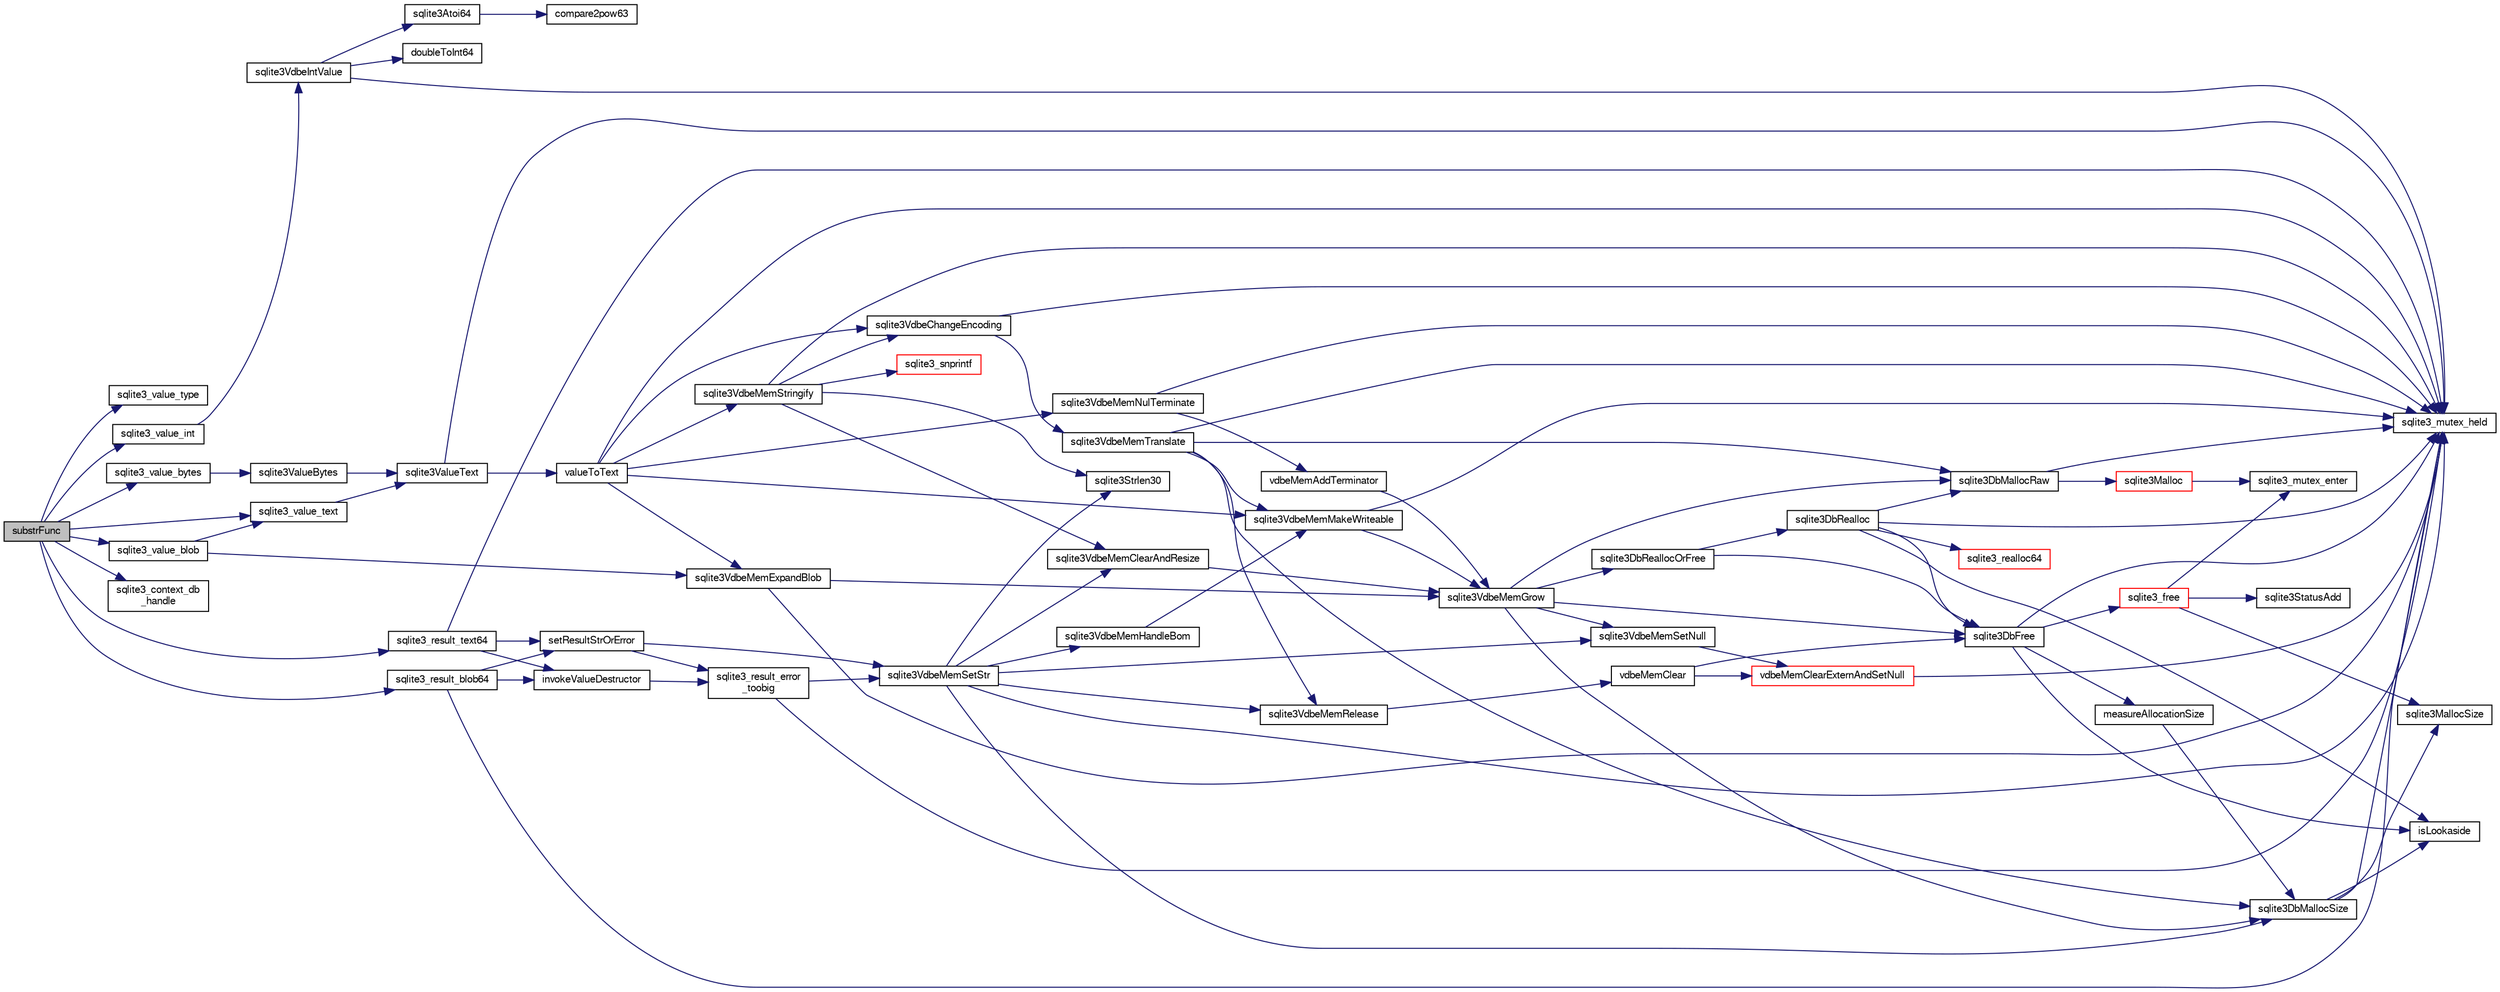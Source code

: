 digraph "substrFunc"
{
  edge [fontname="FreeSans",fontsize="10",labelfontname="FreeSans",labelfontsize="10"];
  node [fontname="FreeSans",fontsize="10",shape=record];
  rankdir="LR";
  Node831629 [label="substrFunc",height=0.2,width=0.4,color="black", fillcolor="grey75", style="filled", fontcolor="black"];
  Node831629 -> Node831630 [color="midnightblue",fontsize="10",style="solid",fontname="FreeSans"];
  Node831630 [label="sqlite3_value_type",height=0.2,width=0.4,color="black", fillcolor="white", style="filled",URL="$sqlite3_8c.html#ac5e91a982065a1ab220a43bbd18cfa60"];
  Node831629 -> Node831631 [color="midnightblue",fontsize="10",style="solid",fontname="FreeSans"];
  Node831631 [label="sqlite3_value_int",height=0.2,width=0.4,color="black", fillcolor="white", style="filled",URL="$sqlite3_8c.html#a5c6adf98772a341f3df5ccd5ff003245"];
  Node831631 -> Node831632 [color="midnightblue",fontsize="10",style="solid",fontname="FreeSans"];
  Node831632 [label="sqlite3VdbeIntValue",height=0.2,width=0.4,color="black", fillcolor="white", style="filled",URL="$sqlite3_8c.html#a3dc28e3bfdbecf81633c3697a3aacd45"];
  Node831632 -> Node831633 [color="midnightblue",fontsize="10",style="solid",fontname="FreeSans"];
  Node831633 [label="sqlite3_mutex_held",height=0.2,width=0.4,color="black", fillcolor="white", style="filled",URL="$sqlite3_8c.html#acf77da68932b6bc163c5e68547ecc3e7"];
  Node831632 -> Node831634 [color="midnightblue",fontsize="10",style="solid",fontname="FreeSans"];
  Node831634 [label="doubleToInt64",height=0.2,width=0.4,color="black", fillcolor="white", style="filled",URL="$sqlite3_8c.html#a85975c48e5a38f9b8c99b72eb72ebc44"];
  Node831632 -> Node831635 [color="midnightblue",fontsize="10",style="solid",fontname="FreeSans"];
  Node831635 [label="sqlite3Atoi64",height=0.2,width=0.4,color="black", fillcolor="white", style="filled",URL="$sqlite3_8c.html#a5b13083911b3dc0a0b54f43acc686a39"];
  Node831635 -> Node831636 [color="midnightblue",fontsize="10",style="solid",fontname="FreeSans"];
  Node831636 [label="compare2pow63",height=0.2,width=0.4,color="black", fillcolor="white", style="filled",URL="$sqlite3_8c.html#adcbebdd3f570175519922276b83132e0"];
  Node831629 -> Node831637 [color="midnightblue",fontsize="10",style="solid",fontname="FreeSans"];
  Node831637 [label="sqlite3_value_bytes",height=0.2,width=0.4,color="black", fillcolor="white", style="filled",URL="$sqlite3_8c.html#aee6da873358a81b4bbbe1284f157b146"];
  Node831637 -> Node831638 [color="midnightblue",fontsize="10",style="solid",fontname="FreeSans"];
  Node831638 [label="sqlite3ValueBytes",height=0.2,width=0.4,color="black", fillcolor="white", style="filled",URL="$sqlite3_8c.html#a2eac906bf499092dbbbfbb47ae75ad06"];
  Node831638 -> Node831639 [color="midnightblue",fontsize="10",style="solid",fontname="FreeSans"];
  Node831639 [label="sqlite3ValueText",height=0.2,width=0.4,color="black", fillcolor="white", style="filled",URL="$sqlite3_8c.html#ad567a94e52d1adf81f4857fdba00a59b"];
  Node831639 -> Node831633 [color="midnightblue",fontsize="10",style="solid",fontname="FreeSans"];
  Node831639 -> Node831640 [color="midnightblue",fontsize="10",style="solid",fontname="FreeSans"];
  Node831640 [label="valueToText",height=0.2,width=0.4,color="black", fillcolor="white", style="filled",URL="$sqlite3_8c.html#abded1c4848e5c5901949c02af499044c"];
  Node831640 -> Node831633 [color="midnightblue",fontsize="10",style="solid",fontname="FreeSans"];
  Node831640 -> Node831641 [color="midnightblue",fontsize="10",style="solid",fontname="FreeSans"];
  Node831641 [label="sqlite3VdbeMemExpandBlob",height=0.2,width=0.4,color="black", fillcolor="white", style="filled",URL="$sqlite3_8c.html#afa1d06c05f058623f190c05aac4a5c7c"];
  Node831641 -> Node831633 [color="midnightblue",fontsize="10",style="solid",fontname="FreeSans"];
  Node831641 -> Node831642 [color="midnightblue",fontsize="10",style="solid",fontname="FreeSans"];
  Node831642 [label="sqlite3VdbeMemGrow",height=0.2,width=0.4,color="black", fillcolor="white", style="filled",URL="$sqlite3_8c.html#aba753c9690ae0ba31b5100945cf29447"];
  Node831642 -> Node831643 [color="midnightblue",fontsize="10",style="solid",fontname="FreeSans"];
  Node831643 [label="sqlite3DbMallocSize",height=0.2,width=0.4,color="black", fillcolor="white", style="filled",URL="$sqlite3_8c.html#aa397e5a8a03495203a0767abf0a71f86"];
  Node831643 -> Node831644 [color="midnightblue",fontsize="10",style="solid",fontname="FreeSans"];
  Node831644 [label="sqlite3MallocSize",height=0.2,width=0.4,color="black", fillcolor="white", style="filled",URL="$sqlite3_8c.html#acf5d2a5f35270bafb050bd2def576955"];
  Node831643 -> Node831633 [color="midnightblue",fontsize="10",style="solid",fontname="FreeSans"];
  Node831643 -> Node831645 [color="midnightblue",fontsize="10",style="solid",fontname="FreeSans"];
  Node831645 [label="isLookaside",height=0.2,width=0.4,color="black", fillcolor="white", style="filled",URL="$sqlite3_8c.html#a770fa05ff9717b75e16f4d968a77b897"];
  Node831642 -> Node831646 [color="midnightblue",fontsize="10",style="solid",fontname="FreeSans"];
  Node831646 [label="sqlite3DbReallocOrFree",height=0.2,width=0.4,color="black", fillcolor="white", style="filled",URL="$sqlite3_8c.html#a532a9fd62eeb46b61885a0fff075231c"];
  Node831646 -> Node831647 [color="midnightblue",fontsize="10",style="solid",fontname="FreeSans"];
  Node831647 [label="sqlite3DbRealloc",height=0.2,width=0.4,color="black", fillcolor="white", style="filled",URL="$sqlite3_8c.html#ae028f4902a9d29bcaf310ff289ee87dc"];
  Node831647 -> Node831633 [color="midnightblue",fontsize="10",style="solid",fontname="FreeSans"];
  Node831647 -> Node831648 [color="midnightblue",fontsize="10",style="solid",fontname="FreeSans"];
  Node831648 [label="sqlite3DbMallocRaw",height=0.2,width=0.4,color="black", fillcolor="white", style="filled",URL="$sqlite3_8c.html#abbe8be0cf7175e11ddc3e2218fad924e"];
  Node831648 -> Node831633 [color="midnightblue",fontsize="10",style="solid",fontname="FreeSans"];
  Node831648 -> Node831649 [color="midnightblue",fontsize="10",style="solid",fontname="FreeSans"];
  Node831649 [label="sqlite3Malloc",height=0.2,width=0.4,color="red", fillcolor="white", style="filled",URL="$sqlite3_8c.html#a361a2eaa846b1885f123abe46f5d8b2b"];
  Node831649 -> Node831650 [color="midnightblue",fontsize="10",style="solid",fontname="FreeSans"];
  Node831650 [label="sqlite3_mutex_enter",height=0.2,width=0.4,color="black", fillcolor="white", style="filled",URL="$sqlite3_8c.html#a1c12cde690bd89f104de5cbad12a6bf5"];
  Node831647 -> Node831645 [color="midnightblue",fontsize="10",style="solid",fontname="FreeSans"];
  Node831647 -> Node831658 [color="midnightblue",fontsize="10",style="solid",fontname="FreeSans"];
  Node831658 [label="sqlite3DbFree",height=0.2,width=0.4,color="black", fillcolor="white", style="filled",URL="$sqlite3_8c.html#ac70ab821a6607b4a1b909582dc37a069"];
  Node831658 -> Node831633 [color="midnightblue",fontsize="10",style="solid",fontname="FreeSans"];
  Node831658 -> Node831659 [color="midnightblue",fontsize="10",style="solid",fontname="FreeSans"];
  Node831659 [label="measureAllocationSize",height=0.2,width=0.4,color="black", fillcolor="white", style="filled",URL="$sqlite3_8c.html#a45731e644a22fdb756e2b6337224217a"];
  Node831659 -> Node831643 [color="midnightblue",fontsize="10",style="solid",fontname="FreeSans"];
  Node831658 -> Node831645 [color="midnightblue",fontsize="10",style="solid",fontname="FreeSans"];
  Node831658 -> Node831660 [color="midnightblue",fontsize="10",style="solid",fontname="FreeSans"];
  Node831660 [label="sqlite3_free",height=0.2,width=0.4,color="red", fillcolor="white", style="filled",URL="$sqlite3_8c.html#a6552349e36a8a691af5487999ab09519"];
  Node831660 -> Node831650 [color="midnightblue",fontsize="10",style="solid",fontname="FreeSans"];
  Node831660 -> Node831657 [color="midnightblue",fontsize="10",style="solid",fontname="FreeSans"];
  Node831657 [label="sqlite3StatusAdd",height=0.2,width=0.4,color="black", fillcolor="white", style="filled",URL="$sqlite3_8c.html#afa029f93586aeab4cc85360905dae9cd"];
  Node831660 -> Node831644 [color="midnightblue",fontsize="10",style="solid",fontname="FreeSans"];
  Node831647 -> Node831661 [color="midnightblue",fontsize="10",style="solid",fontname="FreeSans"];
  Node831661 [label="sqlite3_realloc64",height=0.2,width=0.4,color="red", fillcolor="white", style="filled",URL="$sqlite3_8c.html#a3765a714077ee547e811034236dc9ecd"];
  Node831646 -> Node831658 [color="midnightblue",fontsize="10",style="solid",fontname="FreeSans"];
  Node831642 -> Node831658 [color="midnightblue",fontsize="10",style="solid",fontname="FreeSans"];
  Node831642 -> Node831648 [color="midnightblue",fontsize="10",style="solid",fontname="FreeSans"];
  Node831642 -> Node831752 [color="midnightblue",fontsize="10",style="solid",fontname="FreeSans"];
  Node831752 [label="sqlite3VdbeMemSetNull",height=0.2,width=0.4,color="black", fillcolor="white", style="filled",URL="$sqlite3_8c.html#ae01092c23aebaf8a3ebdf3954609b410"];
  Node831752 -> Node831753 [color="midnightblue",fontsize="10",style="solid",fontname="FreeSans"];
  Node831753 [label="vdbeMemClearExternAndSetNull",height=0.2,width=0.4,color="red", fillcolor="white", style="filled",URL="$sqlite3_8c.html#a29c41a360fb0e86b817777daf061230c"];
  Node831753 -> Node831633 [color="midnightblue",fontsize="10",style="solid",fontname="FreeSans"];
  Node831640 -> Node831905 [color="midnightblue",fontsize="10",style="solid",fontname="FreeSans"];
  Node831905 [label="sqlite3VdbeChangeEncoding",height=0.2,width=0.4,color="black", fillcolor="white", style="filled",URL="$sqlite3_8c.html#aa7cf8e488bf8cf9ec18528f52a40de31"];
  Node831905 -> Node831633 [color="midnightblue",fontsize="10",style="solid",fontname="FreeSans"];
  Node831905 -> Node831906 [color="midnightblue",fontsize="10",style="solid",fontname="FreeSans"];
  Node831906 [label="sqlite3VdbeMemTranslate",height=0.2,width=0.4,color="black", fillcolor="white", style="filled",URL="$sqlite3_8c.html#adc5f07459f00d96ec7591be255d029f5"];
  Node831906 -> Node831633 [color="midnightblue",fontsize="10",style="solid",fontname="FreeSans"];
  Node831906 -> Node831760 [color="midnightblue",fontsize="10",style="solid",fontname="FreeSans"];
  Node831760 [label="sqlite3VdbeMemMakeWriteable",height=0.2,width=0.4,color="black", fillcolor="white", style="filled",URL="$sqlite3_8c.html#afabdd8032205a36c69ad191c6bbb6a34"];
  Node831760 -> Node831633 [color="midnightblue",fontsize="10",style="solid",fontname="FreeSans"];
  Node831760 -> Node831642 [color="midnightblue",fontsize="10",style="solid",fontname="FreeSans"];
  Node831906 -> Node831648 [color="midnightblue",fontsize="10",style="solid",fontname="FreeSans"];
  Node831906 -> Node831757 [color="midnightblue",fontsize="10",style="solid",fontname="FreeSans"];
  Node831757 [label="sqlite3VdbeMemRelease",height=0.2,width=0.4,color="black", fillcolor="white", style="filled",URL="$sqlite3_8c.html#a90606361dbeba88159fd6ff03fcc10cc"];
  Node831757 -> Node831758 [color="midnightblue",fontsize="10",style="solid",fontname="FreeSans"];
  Node831758 [label="vdbeMemClear",height=0.2,width=0.4,color="black", fillcolor="white", style="filled",URL="$sqlite3_8c.html#a489eef6e55ad0dadf67578726b935d12"];
  Node831758 -> Node831753 [color="midnightblue",fontsize="10",style="solid",fontname="FreeSans"];
  Node831758 -> Node831658 [color="midnightblue",fontsize="10",style="solid",fontname="FreeSans"];
  Node831906 -> Node831643 [color="midnightblue",fontsize="10",style="solid",fontname="FreeSans"];
  Node831640 -> Node831760 [color="midnightblue",fontsize="10",style="solid",fontname="FreeSans"];
  Node831640 -> Node831907 [color="midnightblue",fontsize="10",style="solid",fontname="FreeSans"];
  Node831907 [label="sqlite3VdbeMemNulTerminate",height=0.2,width=0.4,color="black", fillcolor="white", style="filled",URL="$sqlite3_8c.html#ad72ffa8a87fad7797ceeca0682df6aa3"];
  Node831907 -> Node831633 [color="midnightblue",fontsize="10",style="solid",fontname="FreeSans"];
  Node831907 -> Node831908 [color="midnightblue",fontsize="10",style="solid",fontname="FreeSans"];
  Node831908 [label="vdbeMemAddTerminator",height=0.2,width=0.4,color="black", fillcolor="white", style="filled",URL="$sqlite3_8c.html#a01c7c7c70bf090b2882bce28aa35c4c9"];
  Node831908 -> Node831642 [color="midnightblue",fontsize="10",style="solid",fontname="FreeSans"];
  Node831640 -> Node831909 [color="midnightblue",fontsize="10",style="solid",fontname="FreeSans"];
  Node831909 [label="sqlite3VdbeMemStringify",height=0.2,width=0.4,color="black", fillcolor="white", style="filled",URL="$sqlite3_8c.html#aaf8a4e6bd1059297d279570e30b7680a"];
  Node831909 -> Node831633 [color="midnightblue",fontsize="10",style="solid",fontname="FreeSans"];
  Node831909 -> Node831756 [color="midnightblue",fontsize="10",style="solid",fontname="FreeSans"];
  Node831756 [label="sqlite3VdbeMemClearAndResize",height=0.2,width=0.4,color="black", fillcolor="white", style="filled",URL="$sqlite3_8c.html#add082be4aa46084ecdf023cfac898231"];
  Node831756 -> Node831642 [color="midnightblue",fontsize="10",style="solid",fontname="FreeSans"];
  Node831909 -> Node831823 [color="midnightblue",fontsize="10",style="solid",fontname="FreeSans"];
  Node831823 [label="sqlite3_snprintf",height=0.2,width=0.4,color="red", fillcolor="white", style="filled",URL="$sqlite3_8c.html#aa2695a752e971577f5784122f2013c40"];
  Node831909 -> Node831703 [color="midnightblue",fontsize="10",style="solid",fontname="FreeSans"];
  Node831703 [label="sqlite3Strlen30",height=0.2,width=0.4,color="black", fillcolor="white", style="filled",URL="$sqlite3_8c.html#a3dcd80ba41f1a308193dee74857b62a7"];
  Node831909 -> Node831905 [color="midnightblue",fontsize="10",style="solid",fontname="FreeSans"];
  Node831629 -> Node831786 [color="midnightblue",fontsize="10",style="solid",fontname="FreeSans"];
  Node831786 [label="sqlite3_value_blob",height=0.2,width=0.4,color="black", fillcolor="white", style="filled",URL="$sqlite3_8c.html#af2d4d12032718e4d9a929bcf561370c8"];
  Node831786 -> Node831641 [color="midnightblue",fontsize="10",style="solid",fontname="FreeSans"];
  Node831786 -> Node831706 [color="midnightblue",fontsize="10",style="solid",fontname="FreeSans"];
  Node831706 [label="sqlite3_value_text",height=0.2,width=0.4,color="black", fillcolor="white", style="filled",URL="$sqlite3_8c.html#aef2ace3239e6dd59c74110faa70f8171"];
  Node831706 -> Node831639 [color="midnightblue",fontsize="10",style="solid",fontname="FreeSans"];
  Node831629 -> Node831706 [color="midnightblue",fontsize="10",style="solid",fontname="FreeSans"];
  Node831629 -> Node831749 [color="midnightblue",fontsize="10",style="solid",fontname="FreeSans"];
  Node831749 [label="sqlite3_context_db\l_handle",height=0.2,width=0.4,color="black", fillcolor="white", style="filled",URL="$sqlite3_8c.html#a4b82e673c3dcc88c179e2bae5629fa60"];
  Node831629 -> Node831792 [color="midnightblue",fontsize="10",style="solid",fontname="FreeSans"];
  Node831792 [label="sqlite3_result_text64",height=0.2,width=0.4,color="black", fillcolor="white", style="filled",URL="$sqlite3_8c.html#affa34bce1f22b7acb9e5b4ade4e09ee1"];
  Node831792 -> Node831633 [color="midnightblue",fontsize="10",style="solid",fontname="FreeSans"];
  Node831792 -> Node831793 [color="midnightblue",fontsize="10",style="solid",fontname="FreeSans"];
  Node831793 [label="invokeValueDestructor",height=0.2,width=0.4,color="black", fillcolor="white", style="filled",URL="$sqlite3_8c.html#ab6a71a03da4ffd155b8e6749d830c33a"];
  Node831793 -> Node831750 [color="midnightblue",fontsize="10",style="solid",fontname="FreeSans"];
  Node831750 [label="sqlite3_result_error\l_toobig",height=0.2,width=0.4,color="black", fillcolor="white", style="filled",URL="$sqlite3_8c.html#ad4f0c5e8c9421d0c4550c1a108221abe"];
  Node831750 -> Node831633 [color="midnightblue",fontsize="10",style="solid",fontname="FreeSans"];
  Node831750 -> Node831751 [color="midnightblue",fontsize="10",style="solid",fontname="FreeSans"];
  Node831751 [label="sqlite3VdbeMemSetStr",height=0.2,width=0.4,color="black", fillcolor="white", style="filled",URL="$sqlite3_8c.html#a9697bec7c3b512483638ea3646191d7d"];
  Node831751 -> Node831633 [color="midnightblue",fontsize="10",style="solid",fontname="FreeSans"];
  Node831751 -> Node831752 [color="midnightblue",fontsize="10",style="solid",fontname="FreeSans"];
  Node831751 -> Node831703 [color="midnightblue",fontsize="10",style="solid",fontname="FreeSans"];
  Node831751 -> Node831756 [color="midnightblue",fontsize="10",style="solid",fontname="FreeSans"];
  Node831751 -> Node831757 [color="midnightblue",fontsize="10",style="solid",fontname="FreeSans"];
  Node831751 -> Node831643 [color="midnightblue",fontsize="10",style="solid",fontname="FreeSans"];
  Node831751 -> Node831759 [color="midnightblue",fontsize="10",style="solid",fontname="FreeSans"];
  Node831759 [label="sqlite3VdbeMemHandleBom",height=0.2,width=0.4,color="black", fillcolor="white", style="filled",URL="$sqlite3_8c.html#a8ac47607e6893715d335a0f6f4b58e3e"];
  Node831759 -> Node831760 [color="midnightblue",fontsize="10",style="solid",fontname="FreeSans"];
  Node831792 -> Node831764 [color="midnightblue",fontsize="10",style="solid",fontname="FreeSans"];
  Node831764 [label="setResultStrOrError",height=0.2,width=0.4,color="black", fillcolor="white", style="filled",URL="$sqlite3_8c.html#af1d0f45c261a19434fad327798cc6d6b"];
  Node831764 -> Node831751 [color="midnightblue",fontsize="10",style="solid",fontname="FreeSans"];
  Node831764 -> Node831750 [color="midnightblue",fontsize="10",style="solid",fontname="FreeSans"];
  Node831629 -> Node831910 [color="midnightblue",fontsize="10",style="solid",fontname="FreeSans"];
  Node831910 [label="sqlite3_result_blob64",height=0.2,width=0.4,color="black", fillcolor="white", style="filled",URL="$sqlite3_8c.html#a2705d099be89bf11179ab5b75b56a1b2"];
  Node831910 -> Node831633 [color="midnightblue",fontsize="10",style="solid",fontname="FreeSans"];
  Node831910 -> Node831793 [color="midnightblue",fontsize="10",style="solid",fontname="FreeSans"];
  Node831910 -> Node831764 [color="midnightblue",fontsize="10",style="solid",fontname="FreeSans"];
}
